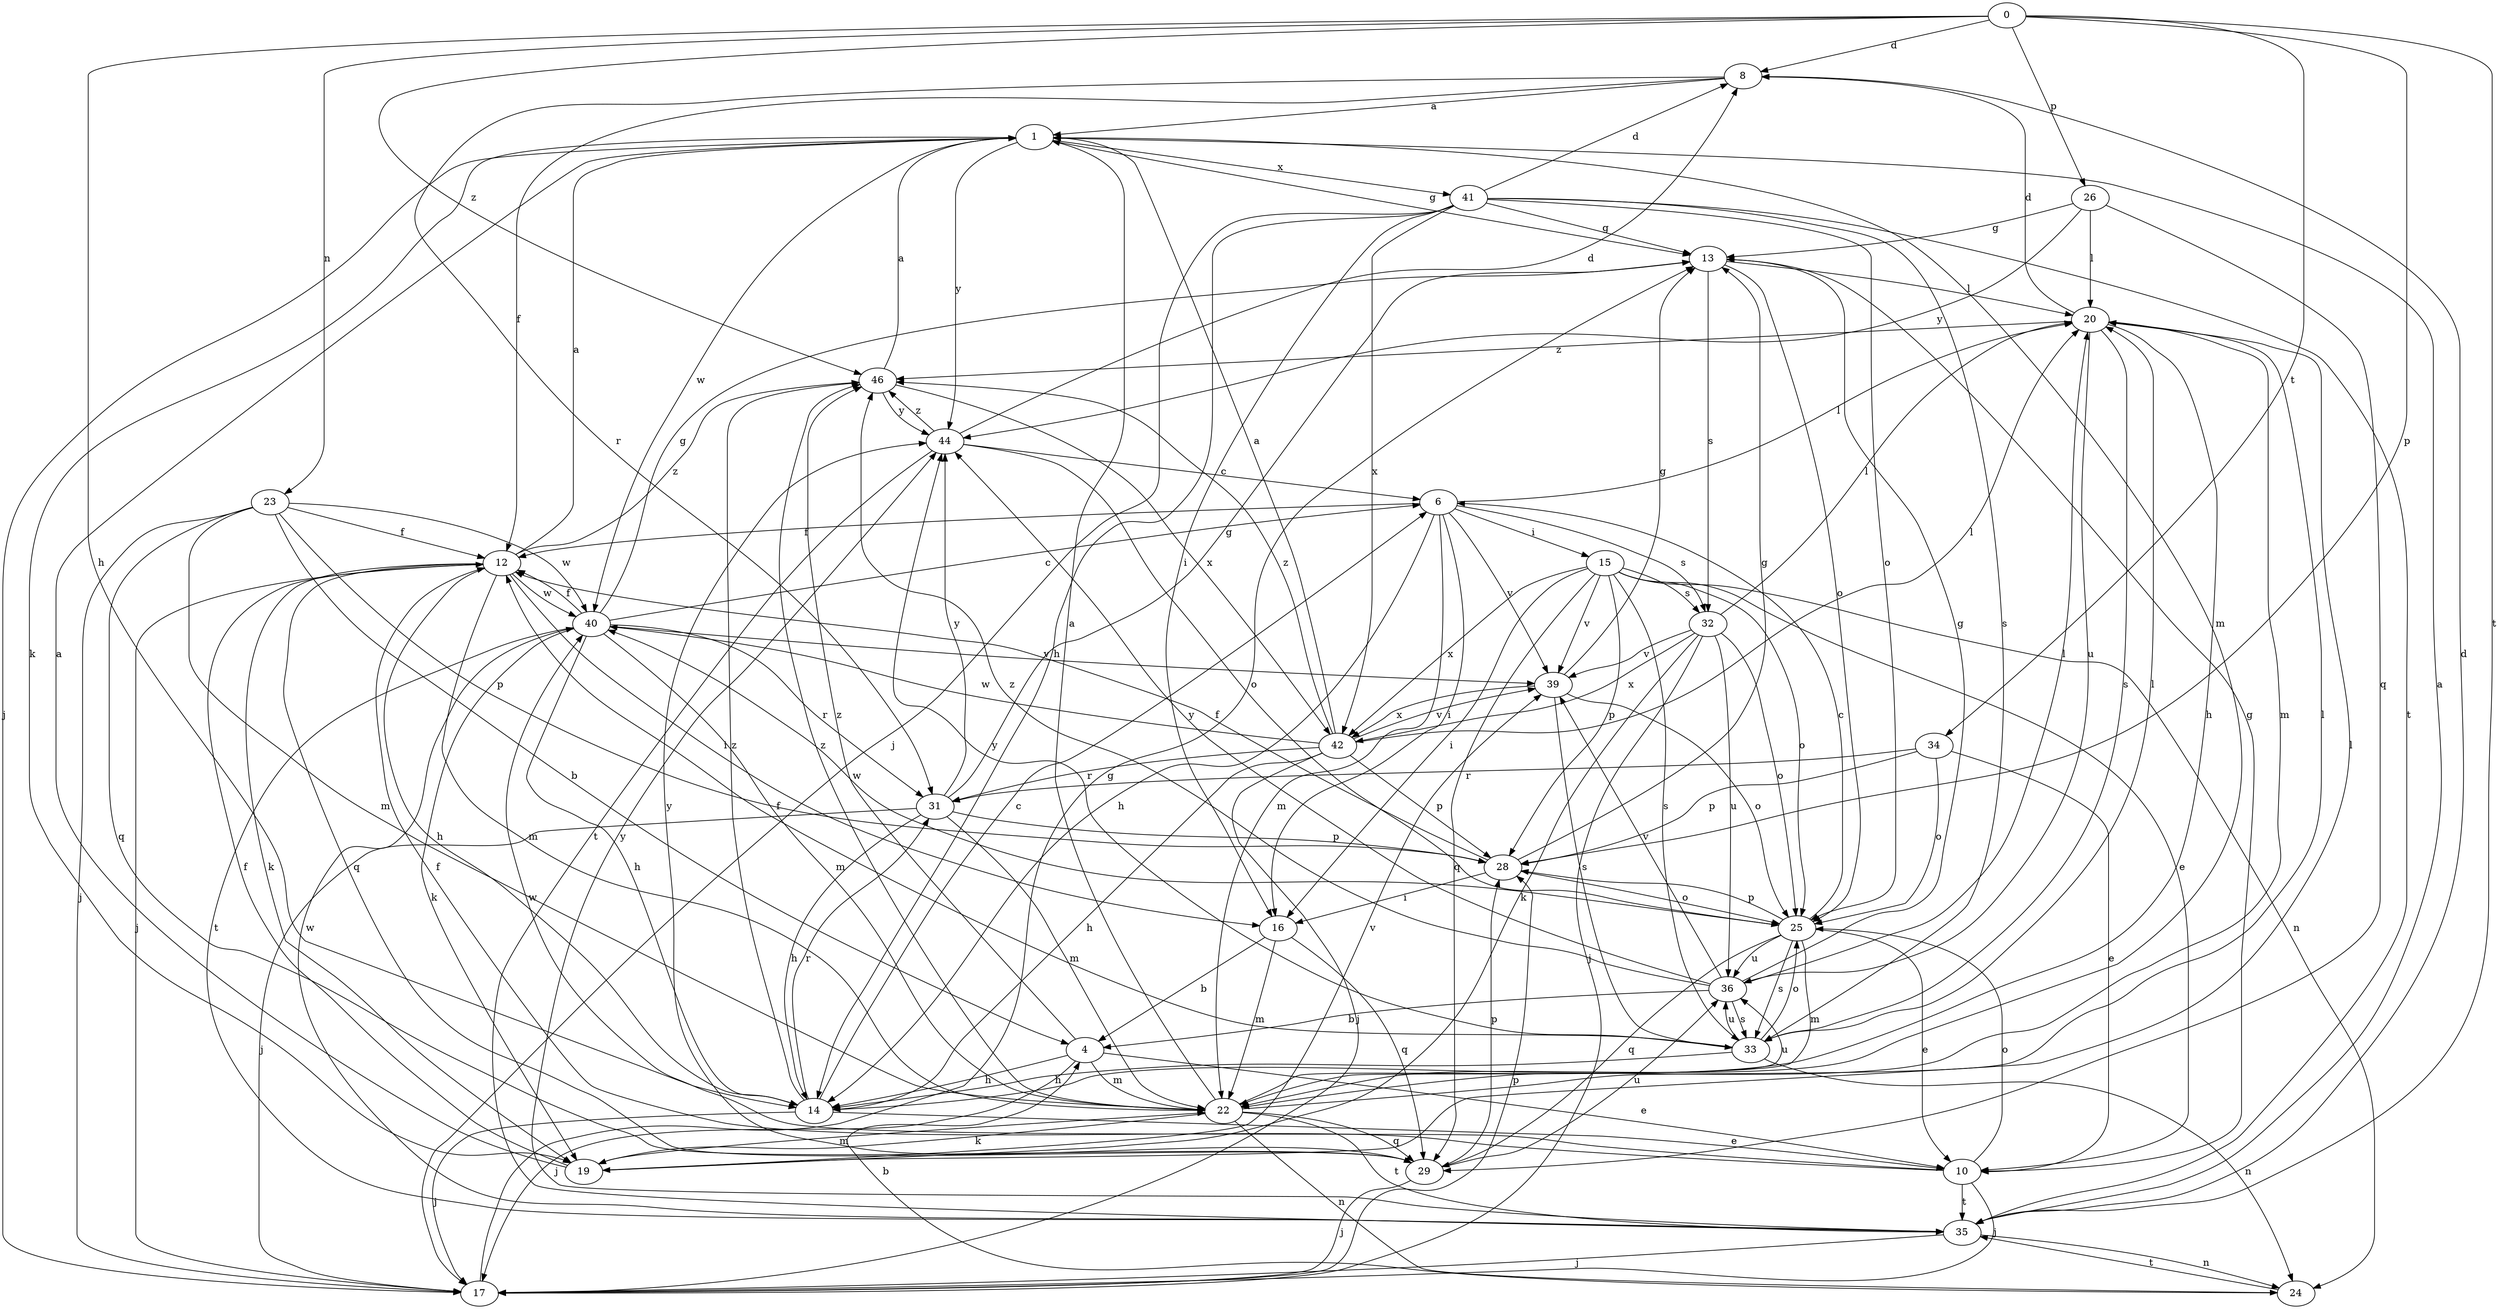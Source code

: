 strict digraph  {
0;
1;
4;
6;
8;
10;
12;
13;
14;
15;
16;
17;
19;
20;
22;
23;
24;
25;
26;
28;
29;
31;
32;
33;
34;
35;
36;
39;
40;
41;
42;
44;
46;
0 -> 8  [label=d];
0 -> 14  [label=h];
0 -> 23  [label=n];
0 -> 26  [label=p];
0 -> 28  [label=p];
0 -> 34  [label=t];
0 -> 35  [label=t];
0 -> 46  [label=z];
1 -> 13  [label=g];
1 -> 17  [label=j];
1 -> 19  [label=k];
1 -> 22  [label=m];
1 -> 40  [label=w];
1 -> 41  [label=x];
1 -> 44  [label=y];
4 -> 10  [label=e];
4 -> 14  [label=h];
4 -> 17  [label=j];
4 -> 22  [label=m];
4 -> 46  [label=z];
6 -> 12  [label=f];
6 -> 14  [label=h];
6 -> 15  [label=i];
6 -> 16  [label=i];
6 -> 20  [label=l];
6 -> 22  [label=m];
6 -> 32  [label=s];
6 -> 39  [label=v];
8 -> 1  [label=a];
8 -> 12  [label=f];
8 -> 31  [label=r];
10 -> 12  [label=f];
10 -> 13  [label=g];
10 -> 17  [label=j];
10 -> 25  [label=o];
10 -> 35  [label=t];
10 -> 40  [label=w];
12 -> 1  [label=a];
12 -> 14  [label=h];
12 -> 16  [label=i];
12 -> 17  [label=j];
12 -> 19  [label=k];
12 -> 22  [label=m];
12 -> 29  [label=q];
12 -> 40  [label=w];
12 -> 46  [label=z];
13 -> 20  [label=l];
13 -> 25  [label=o];
13 -> 32  [label=s];
14 -> 6  [label=c];
14 -> 10  [label=e];
14 -> 17  [label=j];
14 -> 31  [label=r];
14 -> 46  [label=z];
15 -> 10  [label=e];
15 -> 16  [label=i];
15 -> 24  [label=n];
15 -> 25  [label=o];
15 -> 28  [label=p];
15 -> 29  [label=q];
15 -> 32  [label=s];
15 -> 33  [label=s];
15 -> 39  [label=v];
15 -> 42  [label=x];
16 -> 4  [label=b];
16 -> 22  [label=m];
16 -> 29  [label=q];
17 -> 13  [label=g];
17 -> 28  [label=p];
19 -> 1  [label=a];
19 -> 12  [label=f];
19 -> 20  [label=l];
19 -> 22  [label=m];
19 -> 39  [label=v];
20 -> 8  [label=d];
20 -> 14  [label=h];
20 -> 22  [label=m];
20 -> 33  [label=s];
20 -> 36  [label=u];
20 -> 46  [label=z];
22 -> 1  [label=a];
22 -> 19  [label=k];
22 -> 20  [label=l];
22 -> 24  [label=n];
22 -> 29  [label=q];
22 -> 35  [label=t];
22 -> 36  [label=u];
22 -> 46  [label=z];
23 -> 4  [label=b];
23 -> 12  [label=f];
23 -> 17  [label=j];
23 -> 22  [label=m];
23 -> 28  [label=p];
23 -> 29  [label=q];
23 -> 40  [label=w];
24 -> 4  [label=b];
24 -> 35  [label=t];
25 -> 6  [label=c];
25 -> 10  [label=e];
25 -> 22  [label=m];
25 -> 28  [label=p];
25 -> 29  [label=q];
25 -> 33  [label=s];
25 -> 36  [label=u];
25 -> 40  [label=w];
26 -> 13  [label=g];
26 -> 20  [label=l];
26 -> 29  [label=q];
26 -> 44  [label=y];
28 -> 12  [label=f];
28 -> 13  [label=g];
28 -> 16  [label=i];
28 -> 25  [label=o];
29 -> 17  [label=j];
29 -> 28  [label=p];
29 -> 36  [label=u];
29 -> 44  [label=y];
31 -> 13  [label=g];
31 -> 14  [label=h];
31 -> 17  [label=j];
31 -> 22  [label=m];
31 -> 28  [label=p];
31 -> 44  [label=y];
32 -> 17  [label=j];
32 -> 19  [label=k];
32 -> 20  [label=l];
32 -> 25  [label=o];
32 -> 36  [label=u];
32 -> 39  [label=v];
32 -> 42  [label=x];
33 -> 12  [label=f];
33 -> 14  [label=h];
33 -> 20  [label=l];
33 -> 24  [label=n];
33 -> 25  [label=o];
33 -> 36  [label=u];
33 -> 44  [label=y];
34 -> 10  [label=e];
34 -> 25  [label=o];
34 -> 28  [label=p];
34 -> 31  [label=r];
35 -> 1  [label=a];
35 -> 8  [label=d];
35 -> 17  [label=j];
35 -> 24  [label=n];
35 -> 40  [label=w];
35 -> 44  [label=y];
36 -> 4  [label=b];
36 -> 13  [label=g];
36 -> 20  [label=l];
36 -> 33  [label=s];
36 -> 39  [label=v];
36 -> 44  [label=y];
36 -> 46  [label=z];
39 -> 13  [label=g];
39 -> 25  [label=o];
39 -> 33  [label=s];
39 -> 42  [label=x];
40 -> 6  [label=c];
40 -> 12  [label=f];
40 -> 13  [label=g];
40 -> 14  [label=h];
40 -> 19  [label=k];
40 -> 22  [label=m];
40 -> 31  [label=r];
40 -> 35  [label=t];
40 -> 39  [label=v];
41 -> 8  [label=d];
41 -> 13  [label=g];
41 -> 14  [label=h];
41 -> 16  [label=i];
41 -> 17  [label=j];
41 -> 25  [label=o];
41 -> 33  [label=s];
41 -> 35  [label=t];
41 -> 42  [label=x];
42 -> 1  [label=a];
42 -> 14  [label=h];
42 -> 17  [label=j];
42 -> 20  [label=l];
42 -> 28  [label=p];
42 -> 31  [label=r];
42 -> 39  [label=v];
42 -> 40  [label=w];
42 -> 46  [label=z];
44 -> 6  [label=c];
44 -> 8  [label=d];
44 -> 25  [label=o];
44 -> 35  [label=t];
44 -> 46  [label=z];
46 -> 1  [label=a];
46 -> 42  [label=x];
46 -> 44  [label=y];
}
